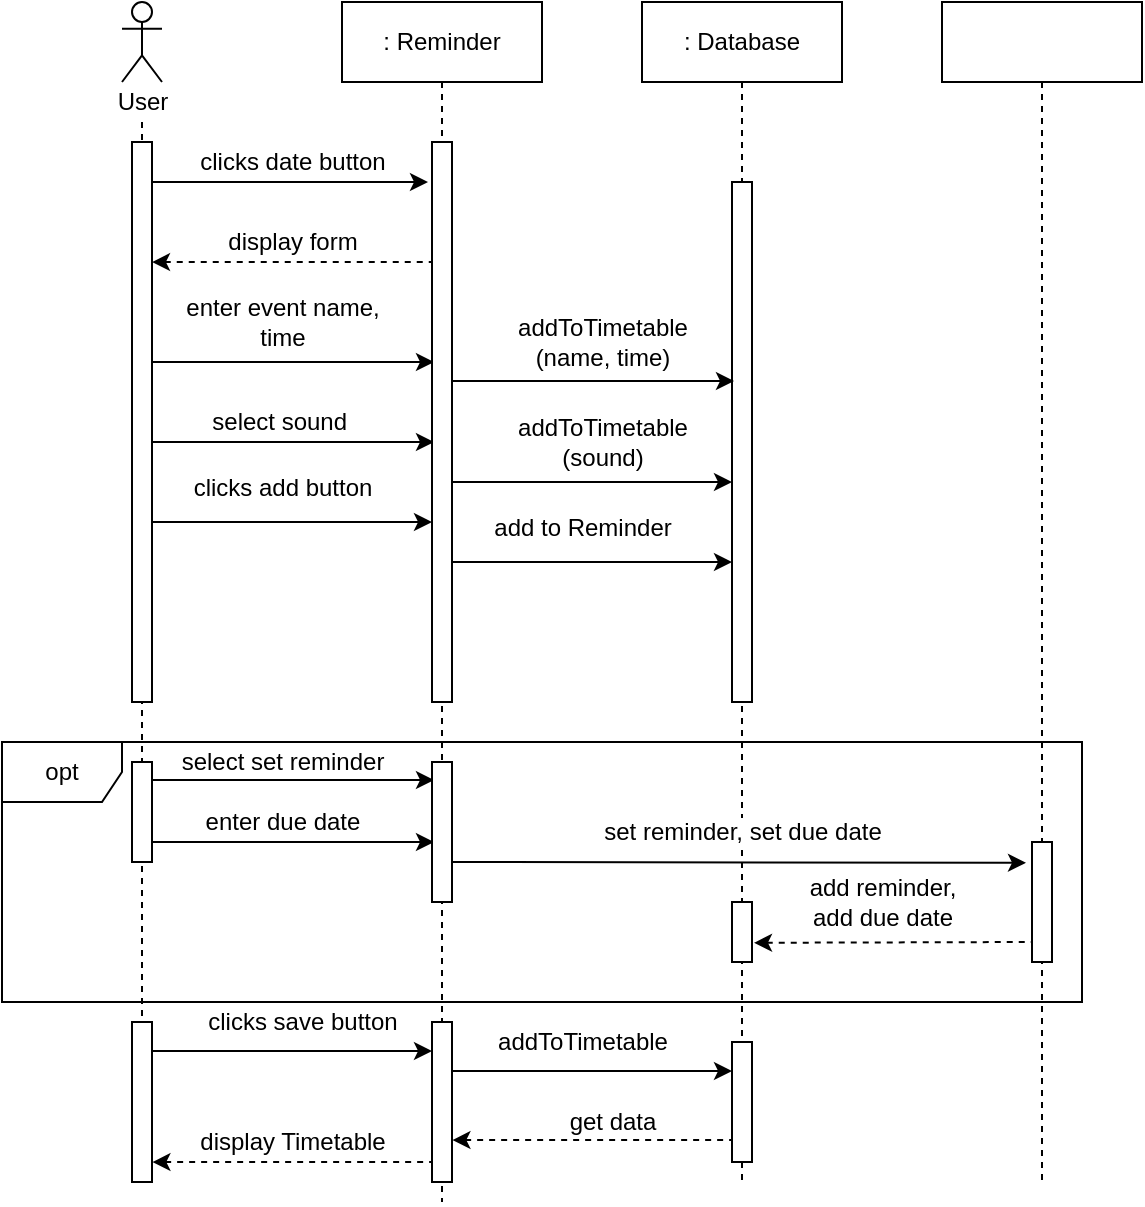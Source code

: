 <mxfile version="14.9.9" type="github">
  <diagram id="H5QIMgeE7Zo3_wGfTSzH" name="Page-1">
    <mxGraphModel dx="1888" dy="548" grid="1" gridSize="10" guides="1" tooltips="1" connect="1" arrows="1" fold="1" page="1" pageScale="1" pageWidth="850" pageHeight="1100" math="0" shadow="0">
      <root>
        <mxCell id="0" />
        <mxCell id="1" parent="0" />
        <mxCell id="m1yEv1fIaa3WlZkVyxbv-1" value="opt" style="shape=umlFrame;whiteSpace=wrap;html=1;fillColor=#FFFFFF;" parent="1" vertex="1">
          <mxGeometry x="-760" y="430" width="540" height="130" as="geometry" />
        </mxCell>
        <mxCell id="m1yEv1fIaa3WlZkVyxbv-2" style="edgeStyle=orthogonalEdgeStyle;rounded=0;orthogonalLoop=1;jettySize=auto;html=1;endArrow=none;endFill=0;dashed=1;" parent="1" source="m1yEv1fIaa3WlZkVyxbv-10" edge="1">
          <mxGeometry relative="1" as="geometry">
            <mxPoint x="-690" y="650" as="targetPoint" />
            <mxPoint x="-690.5" y="-130.5" as="sourcePoint" />
            <Array as="points" />
          </mxGeometry>
        </mxCell>
        <mxCell id="m1yEv1fIaa3WlZkVyxbv-3" value="" style="shape=umlActor;verticalLabelPosition=bottom;verticalAlign=top;html=1;outlineConnect=0;" parent="1" vertex="1">
          <mxGeometry x="-700" y="60" width="20" height="40" as="geometry" />
        </mxCell>
        <mxCell id="m1yEv1fIaa3WlZkVyxbv-4" value=": Reminder" style="rounded=0;whiteSpace=wrap;html=1;" parent="1" vertex="1">
          <mxGeometry x="-590" y="60" width="100" height="40" as="geometry" />
        </mxCell>
        <mxCell id="m1yEv1fIaa3WlZkVyxbv-5" style="edgeStyle=orthogonalEdgeStyle;rounded=0;orthogonalLoop=1;jettySize=auto;html=1;endArrow=none;endFill=0;dashed=1;" parent="1" source="m1yEv1fIaa3WlZkVyxbv-6" edge="1">
          <mxGeometry relative="1" as="geometry">
            <mxPoint x="-390" y="650" as="targetPoint" />
          </mxGeometry>
        </mxCell>
        <mxCell id="m1yEv1fIaa3WlZkVyxbv-6" value=": Database" style="rounded=0;whiteSpace=wrap;html=1;" parent="1" vertex="1">
          <mxGeometry x="-440" y="60" width="100" height="40" as="geometry" />
        </mxCell>
        <mxCell id="m1yEv1fIaa3WlZkVyxbv-7" value="" style="endArrow=classic;html=1;" parent="1" edge="1">
          <mxGeometry width="50" height="50" relative="1" as="geometry">
            <mxPoint x="-690" y="150" as="sourcePoint" />
            <mxPoint x="-547" y="150" as="targetPoint" />
          </mxGeometry>
        </mxCell>
        <mxCell id="m1yEv1fIaa3WlZkVyxbv-8" value="clicks date button" style="text;html=1;align=center;verticalAlign=middle;resizable=0;points=[];autosize=1;strokeColor=none;" parent="1" vertex="1">
          <mxGeometry x="-670" y="130" width="110" height="20" as="geometry" />
        </mxCell>
        <mxCell id="m1yEv1fIaa3WlZkVyxbv-9" value="" style="html=1;points=[];perimeter=orthogonalPerimeter;fillColor=#ffffff;" parent="1" vertex="1">
          <mxGeometry x="-395" y="150" width="10" height="260" as="geometry" />
        </mxCell>
        <mxCell id="m1yEv1fIaa3WlZkVyxbv-10" value="User" style="text;html=1;align=center;verticalAlign=middle;resizable=0;points=[];autosize=1;strokeColor=none;" parent="1" vertex="1">
          <mxGeometry x="-710" y="100" width="40" height="20" as="geometry" />
        </mxCell>
        <mxCell id="m1yEv1fIaa3WlZkVyxbv-11" value="" style="endArrow=classic;html=1;" parent="1" edge="1">
          <mxGeometry width="50" height="50" relative="1" as="geometry">
            <mxPoint x="-685" y="240" as="sourcePoint" />
            <mxPoint x="-544" y="240" as="targetPoint" />
          </mxGeometry>
        </mxCell>
        <mxCell id="m1yEv1fIaa3WlZkVyxbv-12" value="" style="endArrow=none;html=1;entryX=-0.02;entryY=0.222;entryDx=0;entryDy=0;entryPerimeter=0;startArrow=classic;startFill=1;endFill=0;dashed=1;" parent="1" edge="1">
          <mxGeometry width="50" height="50" relative="1" as="geometry">
            <mxPoint x="-685" y="190.02" as="sourcePoint" />
            <mxPoint x="-545.2" y="190" as="targetPoint" />
          </mxGeometry>
        </mxCell>
        <mxCell id="m1yEv1fIaa3WlZkVyxbv-14" value="" style="edgeStyle=orthogonalEdgeStyle;rounded=0;orthogonalLoop=1;jettySize=auto;html=1;endArrow=none;endFill=0;dashed=1;" parent="1" source="m1yEv1fIaa3WlZkVyxbv-4" edge="1">
          <mxGeometry relative="1" as="geometry">
            <mxPoint x="-540" y="660" as="targetPoint" />
            <mxPoint x="-540" y="100" as="sourcePoint" />
            <Array as="points">
              <mxPoint x="-540" y="190" />
              <mxPoint x="-540" y="190" />
            </Array>
          </mxGeometry>
        </mxCell>
        <mxCell id="m1yEv1fIaa3WlZkVyxbv-15" value="display form" style="text;html=1;align=center;verticalAlign=middle;resizable=0;points=[];autosize=1;strokeColor=none;" parent="1" vertex="1">
          <mxGeometry x="-655" y="170" width="80" height="20" as="geometry" />
        </mxCell>
        <mxCell id="m1yEv1fIaa3WlZkVyxbv-16" value="enter event name, &lt;br&gt;time" style="text;html=1;align=center;verticalAlign=middle;resizable=0;points=[];autosize=1;strokeColor=none;" parent="1" vertex="1">
          <mxGeometry x="-675" y="205" width="110" height="30" as="geometry" />
        </mxCell>
        <mxCell id="m1yEv1fIaa3WlZkVyxbv-17" value="" style="endArrow=classic;html=1;" parent="1" edge="1">
          <mxGeometry width="50" height="50" relative="1" as="geometry">
            <mxPoint x="-685" y="280" as="sourcePoint" />
            <mxPoint x="-544" y="280" as="targetPoint" />
          </mxGeometry>
        </mxCell>
        <mxCell id="m1yEv1fIaa3WlZkVyxbv-18" value="" style="endArrow=classic;html=1;" parent="1" edge="1">
          <mxGeometry width="50" height="50" relative="1" as="geometry">
            <mxPoint x="-536" y="300" as="sourcePoint" />
            <mxPoint x="-395" y="300" as="targetPoint" />
          </mxGeometry>
        </mxCell>
        <mxCell id="m1yEv1fIaa3WlZkVyxbv-19" value="" style="endArrow=classic;html=1;" parent="1" edge="1">
          <mxGeometry width="50" height="50" relative="1" as="geometry">
            <mxPoint x="-535" y="249.5" as="sourcePoint" />
            <mxPoint x="-394" y="249.5" as="targetPoint" />
          </mxGeometry>
        </mxCell>
        <mxCell id="m1yEv1fIaa3WlZkVyxbv-20" value="" style="endArrow=classic;html=1;" parent="1" edge="1">
          <mxGeometry width="50" height="50" relative="1" as="geometry">
            <mxPoint x="-685" y="449" as="sourcePoint" />
            <mxPoint x="-544" y="449" as="targetPoint" />
          </mxGeometry>
        </mxCell>
        <mxCell id="m1yEv1fIaa3WlZkVyxbv-21" value="" style="endArrow=classic;html=1;entryX=-0.3;entryY=0.173;entryDx=0;entryDy=0;entryPerimeter=0;" parent="1" target="m1yEv1fIaa3WlZkVyxbv-50" edge="1">
          <mxGeometry width="50" height="50" relative="1" as="geometry">
            <mxPoint x="-536" y="490" as="sourcePoint" />
            <mxPoint x="-240" y="490" as="targetPoint" />
          </mxGeometry>
        </mxCell>
        <mxCell id="m1yEv1fIaa3WlZkVyxbv-22" value="" style="endArrow=none;html=1;entryX=0.5;entryY=0.833;entryDx=0;entryDy=0;entryPerimeter=0;startArrow=classic;startFill=1;endFill=0;dashed=1;exitX=1.1;exitY=0.68;exitDx=0;exitDy=0;exitPerimeter=0;" parent="1" source="m1yEv1fIaa3WlZkVyxbv-39" target="m1yEv1fIaa3WlZkVyxbv-50" edge="1">
          <mxGeometry width="50" height="50" relative="1" as="geometry">
            <mxPoint x="-380" y="530" as="sourcePoint" />
            <mxPoint x="-255.2" y="530" as="targetPoint" />
          </mxGeometry>
        </mxCell>
        <mxCell id="m1yEv1fIaa3WlZkVyxbv-23" value="select sound&amp;nbsp;" style="text;html=1;align=center;verticalAlign=middle;resizable=0;points=[];autosize=1;strokeColor=none;" parent="1" vertex="1">
          <mxGeometry x="-665" y="260" width="90" height="20" as="geometry" />
        </mxCell>
        <mxCell id="m1yEv1fIaa3WlZkVyxbv-24" value="addToTimetable&lt;br&gt;(name, time)&lt;span style=&quot;color: rgba(0 , 0 , 0 , 0) ; font-family: monospace ; font-size: 0px&quot;&gt;%3CmxGraphModel%3E%3Croot%3E%3CmxCell%20id%3D%220%22%2F%3E%3CmxCell%20id%3D%221%22%20parent%3D%220%22%2F%3E%3CmxCell%20id%3D%222%22%20value%3D%22%22%20style%3D%22endArrow%3Dnone%3Bhtml%3D1%3BentryX%3D-0.02%3BentryY%3D0.222%3BentryDx%3D0%3BentryDy%3D0%3BentryPerimeter%3D0%3BstartArrow%3Dclassic%3BstartFill%3D1%3BendFill%3D0%3Bdashed%3D1%3B%22%20edge%3D%221%22%20parent%3D%221%22%3E%3CmxGeometry%20width%3D%2250%22%20height%3D%2250%22%20relative%3D%221%22%20as%3D%22geometry%22%3E%3CmxPoint%20x%3D%22-340%22%20y%3D%22330.02%22%20as%3D%22sourcePoint%22%2F%3E%3CmxPoint%20x%3D%22-200.2%22%20y%3D%22330%22%20as%3D%22targetPoint%22%2F%3E%3C%2FmxGeometry%3E%3C%2FmxCell%3E%3C%2Froot%3E%3C%2FmxGraphModel%3E&lt;/span&gt;" style="text;html=1;align=center;verticalAlign=middle;resizable=0;points=[];autosize=1;strokeColor=none;" parent="1" vertex="1">
          <mxGeometry x="-510" y="210" width="100" height="40" as="geometry" />
        </mxCell>
        <mxCell id="m1yEv1fIaa3WlZkVyxbv-25" value="addToTimetable&lt;br&gt;(sound)&lt;span style=&quot;color: rgba(0 , 0 , 0 , 0) ; font-family: monospace ; font-size: 0px&quot;&gt;%3CmxGraphModel%3E%3Croot%3E%3CmxCell%20id%3D%220%22%2F%3E%3CmxCell%20id%3D%221%22%20parent%3D%220%22%2F%3E%3CmxCell%20id%3D%222%22%20value%3D%22%22%20style%3D%22endArrow%3Dnone%3Bhtml%3D1%3BentryX%3D-0.02%3BentryY%3D0.222%3BentryDx%3D0%3BentryDy%3D0%3BentryPerimeter%3D0%3BstartArrow%3Dclassic%3BstartFill%3D1%3BendFill%3D0%3Bdashed%3D1%3B%22%20edge%3D%221%22%20parent%3D%221%22%3E%3CmxGeometry%20width%3D%2250%22%20height%3D%2250%22%20relative%3D%221%22%20as%3D%22geometry%22%3E%3CmxPoint%20x%3D%22-340%22%20y%3D%22330.02%22%20as%3D%22sourcePoint%22%2F%3E%3CmxPoint%20x%3D%22-200.2%22%20y%3D%22330%22%20as%3D%22targetPoint%22%2F%3E%3C%2FmxGeometry%3E%3C%2FmxCell%3E%3C%2Froot%3E%3C%2FmxGraphModel%3E&lt;/span&gt;" style="text;html=1;align=center;verticalAlign=middle;resizable=0;points=[];autosize=1;strokeColor=none;" parent="1" vertex="1">
          <mxGeometry x="-510" y="260" width="100" height="40" as="geometry" />
        </mxCell>
        <mxCell id="m1yEv1fIaa3WlZkVyxbv-26" value="select set reminder" style="text;html=1;align=center;verticalAlign=middle;resizable=0;points=[];autosize=1;strokeColor=none;" parent="1" vertex="1">
          <mxGeometry x="-680" y="430" width="120" height="20" as="geometry" />
        </mxCell>
        <mxCell id="m1yEv1fIaa3WlZkVyxbv-27" value="" style="endArrow=classic;html=1;" parent="1" edge="1">
          <mxGeometry width="50" height="50" relative="1" as="geometry">
            <mxPoint x="-686" y="320" as="sourcePoint" />
            <mxPoint x="-545" y="320" as="targetPoint" />
          </mxGeometry>
        </mxCell>
        <mxCell id="m1yEv1fIaa3WlZkVyxbv-28" value="" style="endArrow=classic;html=1;" parent="1" edge="1">
          <mxGeometry width="50" height="50" relative="1" as="geometry">
            <mxPoint x="-685" y="480" as="sourcePoint" />
            <mxPoint x="-544" y="480" as="targetPoint" />
          </mxGeometry>
        </mxCell>
        <mxCell id="m1yEv1fIaa3WlZkVyxbv-29" value="" style="endArrow=classic;html=1;" parent="1" edge="1">
          <mxGeometry width="50" height="50" relative="1" as="geometry">
            <mxPoint x="-536" y="594.5" as="sourcePoint" />
            <mxPoint x="-395" y="594.5" as="targetPoint" />
          </mxGeometry>
        </mxCell>
        <mxCell id="m1yEv1fIaa3WlZkVyxbv-30" value="" style="endArrow=classic;html=1;" parent="1" edge="1">
          <mxGeometry width="50" height="50" relative="1" as="geometry">
            <mxPoint x="-686" y="584.5" as="sourcePoint" />
            <mxPoint x="-545" y="584.5" as="targetPoint" />
          </mxGeometry>
        </mxCell>
        <mxCell id="m1yEv1fIaa3WlZkVyxbv-31" value="clicks add button" style="text;html=1;align=center;verticalAlign=middle;resizable=0;points=[];autosize=1;strokeColor=none;" parent="1" vertex="1">
          <mxGeometry x="-675" y="292.5" width="110" height="20" as="geometry" />
        </mxCell>
        <mxCell id="m1yEv1fIaa3WlZkVyxbv-32" value="add to Reminder" style="text;html=1;align=center;verticalAlign=middle;resizable=0;points=[];autosize=1;strokeColor=none;" parent="1" vertex="1">
          <mxGeometry x="-520" y="312.5" width="100" height="20" as="geometry" />
        </mxCell>
        <mxCell id="m1yEv1fIaa3WlZkVyxbv-33" value="" style="html=1;points=[];perimeter=orthogonalPerimeter;fillColor=#FFFFFF;" parent="1" vertex="1">
          <mxGeometry x="-695" y="440" width="10" height="50" as="geometry" />
        </mxCell>
        <mxCell id="m1yEv1fIaa3WlZkVyxbv-34" value="" style="html=1;points=[];perimeter=orthogonalPerimeter;fillColor=#FFFFFF;" parent="1" vertex="1">
          <mxGeometry x="-545" y="355" width="10" height="30" as="geometry" />
        </mxCell>
        <mxCell id="m1yEv1fIaa3WlZkVyxbv-35" value="" style="html=1;points=[];perimeter=orthogonalPerimeter;fillColor=#FFFFFF;" parent="1" vertex="1">
          <mxGeometry x="-695" y="350" width="10" height="30" as="geometry" />
        </mxCell>
        <mxCell id="m1yEv1fIaa3WlZkVyxbv-36" value="" style="html=1;points=[];perimeter=orthogonalPerimeter;fillColor=#FFFFFF;" parent="1" vertex="1">
          <mxGeometry x="-695" y="270" width="10" height="30" as="geometry" />
        </mxCell>
        <mxCell id="m1yEv1fIaa3WlZkVyxbv-37" value="" style="html=1;points=[];perimeter=orthogonalPerimeter;fillColor=#FFFFFF;" parent="1" vertex="1">
          <mxGeometry x="-545" y="440" width="10" height="70" as="geometry" />
        </mxCell>
        <mxCell id="m1yEv1fIaa3WlZkVyxbv-38" value="" style="html=1;points=[];perimeter=orthogonalPerimeter;fillColor=#FFFFFF;" parent="1" vertex="1">
          <mxGeometry x="-695" y="570" width="10" height="80" as="geometry" />
        </mxCell>
        <mxCell id="m1yEv1fIaa3WlZkVyxbv-39" value="" style="html=1;points=[];perimeter=orthogonalPerimeter;fillColor=#FFFFFF;" parent="1" vertex="1">
          <mxGeometry x="-395" y="510" width="10" height="30" as="geometry" />
        </mxCell>
        <mxCell id="m1yEv1fIaa3WlZkVyxbv-40" value="" style="html=1;points=[];perimeter=orthogonalPerimeter;fillColor=#FFFFFF;" parent="1" vertex="1">
          <mxGeometry x="-545" y="275" width="10" height="55" as="geometry" />
        </mxCell>
        <mxCell id="m1yEv1fIaa3WlZkVyxbv-41" value="enter due date" style="text;html=1;align=center;verticalAlign=middle;resizable=0;points=[];autosize=1;strokeColor=none;" parent="1" vertex="1">
          <mxGeometry x="-665" y="460" width="90" height="20" as="geometry" />
        </mxCell>
        <mxCell id="m1yEv1fIaa3WlZkVyxbv-42" style="edgeStyle=orthogonalEdgeStyle;rounded=0;orthogonalLoop=1;jettySize=auto;html=1;dashed=1;startArrow=none;startFill=0;endArrow=none;endFill=0;" parent="1" source="m1yEv1fIaa3WlZkVyxbv-43" edge="1">
          <mxGeometry relative="1" as="geometry">
            <mxPoint x="-240" y="650" as="targetPoint" />
            <Array as="points">
              <mxPoint x="-240" y="650" />
            </Array>
          </mxGeometry>
        </mxCell>
        <mxCell id="m1yEv1fIaa3WlZkVyxbv-43" value="" style="rounded=0;whiteSpace=wrap;html=1;" parent="1" vertex="1">
          <mxGeometry x="-290" y="60" width="100" height="40" as="geometry" />
        </mxCell>
        <mxCell id="m1yEv1fIaa3WlZkVyxbv-44" value="" style="endArrow=classic;html=1;" parent="1" edge="1">
          <mxGeometry width="50" height="50" relative="1" as="geometry">
            <mxPoint x="-536" y="340" as="sourcePoint" />
            <mxPoint x="-395" y="340" as="targetPoint" />
          </mxGeometry>
        </mxCell>
        <mxCell id="m1yEv1fIaa3WlZkVyxbv-48" value="&lt;span style=&quot;background-color: rgb(255 , 255 , 255)&quot;&gt;set reminder, set due date&lt;/span&gt;" style="text;html=1;align=center;verticalAlign=middle;resizable=0;points=[];autosize=1;strokeColor=none;" parent="1" vertex="1">
          <mxGeometry x="-465" y="465" width="150" height="20" as="geometry" />
        </mxCell>
        <mxCell id="m1yEv1fIaa3WlZkVyxbv-49" value="" style="html=1;points=[];perimeter=orthogonalPerimeter;fillColor=#FFFFFF;" parent="1" vertex="1">
          <mxGeometry x="-545" y="570" width="10" height="80" as="geometry" />
        </mxCell>
        <mxCell id="m1yEv1fIaa3WlZkVyxbv-50" value="" style="html=1;points=[];perimeter=orthogonalPerimeter;fillColor=#FFFFFF;" parent="1" vertex="1">
          <mxGeometry x="-245" y="480" width="10" height="60" as="geometry" />
        </mxCell>
        <mxCell id="m1yEv1fIaa3WlZkVyxbv-51" value="&lt;span style=&quot;background-color: rgb(255 , 255 , 255)&quot;&gt;add reminder, &lt;br&gt;add due date&lt;/span&gt;" style="text;html=1;align=center;verticalAlign=middle;resizable=0;points=[];autosize=1;strokeColor=none;" parent="1" vertex="1">
          <mxGeometry x="-365" y="495" width="90" height="30" as="geometry" />
        </mxCell>
        <mxCell id="m1yEv1fIaa3WlZkVyxbv-52" value="" style="html=1;points=[];perimeter=orthogonalPerimeter;fillColor=#FFFFFF;" parent="1" vertex="1">
          <mxGeometry x="-545" y="130" width="10" height="280" as="geometry" />
        </mxCell>
        <mxCell id="m1yEv1fIaa3WlZkVyxbv-53" value="" style="html=1;points=[];perimeter=orthogonalPerimeter;fillColor=#ffffff;" parent="1" vertex="1">
          <mxGeometry x="-695" y="130" width="10" height="280" as="geometry" />
        </mxCell>
        <mxCell id="m1yEv1fIaa3WlZkVyxbv-54" value="clicks save button" style="text;html=1;align=center;verticalAlign=middle;resizable=0;points=[];autosize=1;strokeColor=none;" parent="1" vertex="1">
          <mxGeometry x="-665" y="560" width="110" height="20" as="geometry" />
        </mxCell>
        <mxCell id="m1yEv1fIaa3WlZkVyxbv-55" value="" style="html=1;points=[];perimeter=orthogonalPerimeter;fillColor=#FFFFFF;" parent="1" vertex="1">
          <mxGeometry x="-395" y="580" width="10" height="60" as="geometry" />
        </mxCell>
        <mxCell id="m1yEv1fIaa3WlZkVyxbv-56" value="" style="endArrow=none;html=1;entryX=-0.02;entryY=0.222;entryDx=0;entryDy=0;entryPerimeter=0;startArrow=classic;startFill=1;endFill=0;dashed=1;" parent="1" edge="1">
          <mxGeometry width="50" height="50" relative="1" as="geometry">
            <mxPoint x="-684.8" y="640.02" as="sourcePoint" />
            <mxPoint x="-545" y="640" as="targetPoint" />
          </mxGeometry>
        </mxCell>
        <mxCell id="m1yEv1fIaa3WlZkVyxbv-57" value="" style="endArrow=none;html=1;entryX=-0.02;entryY=0.222;entryDx=0;entryDy=0;entryPerimeter=0;startArrow=classic;startFill=1;endFill=0;dashed=1;" parent="1" edge="1">
          <mxGeometry width="50" height="50" relative="1" as="geometry">
            <mxPoint x="-534.8" y="629.02" as="sourcePoint" />
            <mxPoint x="-395" y="629" as="targetPoint" />
          </mxGeometry>
        </mxCell>
        <mxCell id="m1yEv1fIaa3WlZkVyxbv-58" value="addToTimetable" style="text;html=1;align=center;verticalAlign=middle;resizable=0;points=[];autosize=1;strokeColor=none;" parent="1" vertex="1">
          <mxGeometry x="-520" y="570" width="100" height="20" as="geometry" />
        </mxCell>
        <mxCell id="m1yEv1fIaa3WlZkVyxbv-59" value="get data" style="text;html=1;align=center;verticalAlign=middle;resizable=0;points=[];autosize=1;strokeColor=none;" parent="1" vertex="1">
          <mxGeometry x="-485" y="610" width="60" height="20" as="geometry" />
        </mxCell>
        <mxCell id="m1yEv1fIaa3WlZkVyxbv-60" value="display Timetable" style="text;html=1;align=center;verticalAlign=middle;resizable=0;points=[];autosize=1;strokeColor=none;" parent="1" vertex="1">
          <mxGeometry x="-670" y="620" width="110" height="20" as="geometry" />
        </mxCell>
      </root>
    </mxGraphModel>
  </diagram>
</mxfile>
